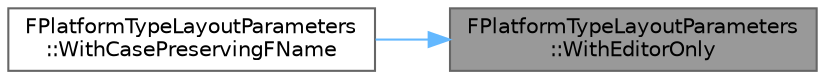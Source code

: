 digraph "FPlatformTypeLayoutParameters::WithEditorOnly"
{
 // INTERACTIVE_SVG=YES
 // LATEX_PDF_SIZE
  bgcolor="transparent";
  edge [fontname=Helvetica,fontsize=10,labelfontname=Helvetica,labelfontsize=10];
  node [fontname=Helvetica,fontsize=10,shape=box,height=0.2,width=0.4];
  rankdir="RL";
  Node1 [id="Node000001",label="FPlatformTypeLayoutParameters\l::WithEditorOnly",height=0.2,width=0.4,color="gray40", fillcolor="grey60", style="filled", fontcolor="black",tooltip=" "];
  Node1 -> Node2 [id="edge1_Node000001_Node000002",dir="back",color="steelblue1",style="solid",tooltip=" "];
  Node2 [id="Node000002",label="FPlatformTypeLayoutParameters\l::WithCasePreservingFName",height=0.2,width=0.4,color="grey40", fillcolor="white", style="filled",URL="$d3/dc5/structFPlatformTypeLayoutParameters.html#a8b8c16308098f07f0021af7540f25c55",tooltip=" "];
}
